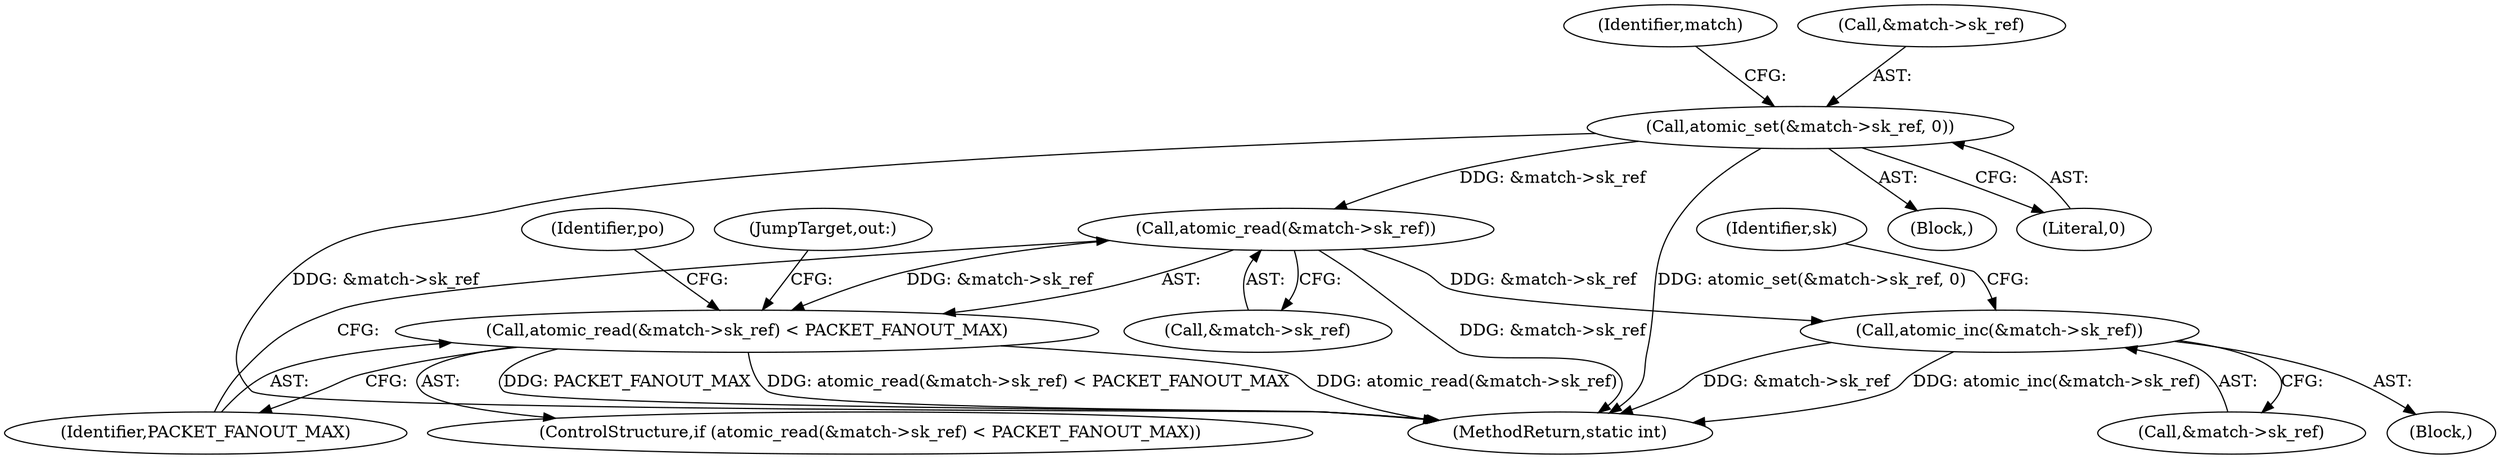 digraph "0_linux_d199fab63c11998a602205f7ee7ff7c05c97164b@pointer" {
"1000309" [label="(Call,atomic_set(&match->sk_ref, 0))"];
"1000413" [label="(Call,atomic_read(&match->sk_ref))"];
"1000412" [label="(Call,atomic_read(&match->sk_ref) < PACKET_FANOUT_MAX)"];
"1000430" [label="(Call,atomic_inc(&match->sk_ref))"];
"1000436" [label="(Identifier,sk)"];
"1000261" [label="(Block,)"];
"1000316" [label="(Identifier,match)"];
"1000310" [label="(Call,&match->sk_ref)"];
"1000412" [label="(Call,atomic_read(&match->sk_ref) < PACKET_FANOUT_MAX)"];
"1000418" [label="(Identifier,PACKET_FANOUT_MAX)"];
"1000314" [label="(Literal,0)"];
"1000419" [label="(Block,)"];
"1000459" [label="(MethodReturn,static int)"];
"1000441" [label="(JumpTarget,out:)"];
"1000430" [label="(Call,atomic_inc(&match->sk_ref))"];
"1000413" [label="(Call,atomic_read(&match->sk_ref))"];
"1000431" [label="(Call,&match->sk_ref)"];
"1000423" [label="(Identifier,po)"];
"1000414" [label="(Call,&match->sk_ref)"];
"1000309" [label="(Call,atomic_set(&match->sk_ref, 0))"];
"1000411" [label="(ControlStructure,if (atomic_read(&match->sk_ref) < PACKET_FANOUT_MAX))"];
"1000309" -> "1000261"  [label="AST: "];
"1000309" -> "1000314"  [label="CFG: "];
"1000310" -> "1000309"  [label="AST: "];
"1000314" -> "1000309"  [label="AST: "];
"1000316" -> "1000309"  [label="CFG: "];
"1000309" -> "1000459"  [label="DDG: &match->sk_ref"];
"1000309" -> "1000459"  [label="DDG: atomic_set(&match->sk_ref, 0)"];
"1000309" -> "1000413"  [label="DDG: &match->sk_ref"];
"1000413" -> "1000412"  [label="AST: "];
"1000413" -> "1000414"  [label="CFG: "];
"1000414" -> "1000413"  [label="AST: "];
"1000418" -> "1000413"  [label="CFG: "];
"1000413" -> "1000459"  [label="DDG: &match->sk_ref"];
"1000413" -> "1000412"  [label="DDG: &match->sk_ref"];
"1000413" -> "1000430"  [label="DDG: &match->sk_ref"];
"1000412" -> "1000411"  [label="AST: "];
"1000412" -> "1000418"  [label="CFG: "];
"1000418" -> "1000412"  [label="AST: "];
"1000423" -> "1000412"  [label="CFG: "];
"1000441" -> "1000412"  [label="CFG: "];
"1000412" -> "1000459"  [label="DDG: atomic_read(&match->sk_ref) < PACKET_FANOUT_MAX"];
"1000412" -> "1000459"  [label="DDG: atomic_read(&match->sk_ref)"];
"1000412" -> "1000459"  [label="DDG: PACKET_FANOUT_MAX"];
"1000430" -> "1000419"  [label="AST: "];
"1000430" -> "1000431"  [label="CFG: "];
"1000431" -> "1000430"  [label="AST: "];
"1000436" -> "1000430"  [label="CFG: "];
"1000430" -> "1000459"  [label="DDG: &match->sk_ref"];
"1000430" -> "1000459"  [label="DDG: atomic_inc(&match->sk_ref)"];
}
